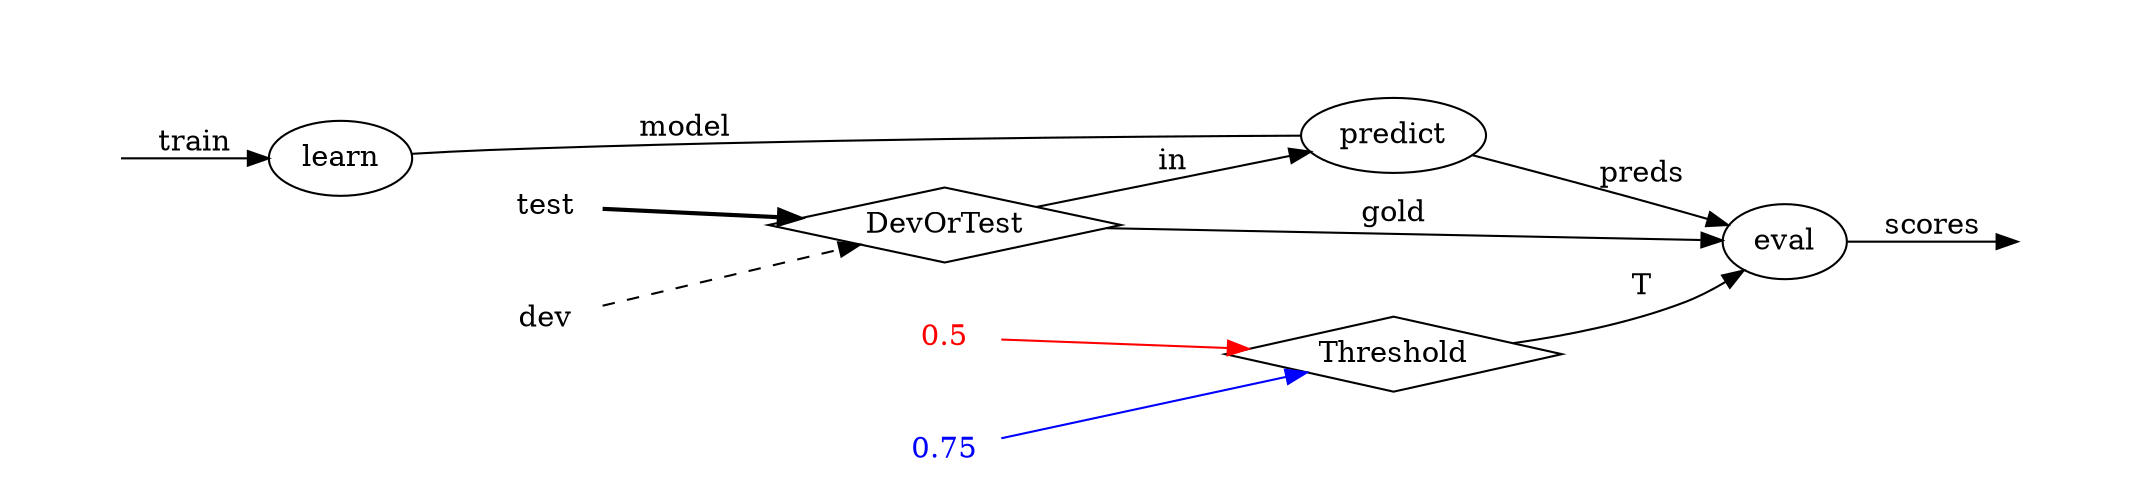 digraph G {
	node [label="\N", ordering=out];
	graph [rankdir="LR"];
	"START" [label="", shape=plaintext];
	"learn";
	"devtest" [label="DevOrTest", shape=diamond];
	"t1" [label="0.5", shape=plaintext, fontcolor=red];
	"t2" [label="0.75", shape=plaintext, fontcolor=blue];
	"thresh" [label="Threshold", shape=diamond];
	"predict" [label="predict"];
	"preds" [label="", shape=plaintext, width=0];
	"eval" [label="eval"];
	"dev" [shape=plaintext];
	"test" [shape=plaintext];
	"STOP" [label="", shape=plaintext];
	"START" -> "learn" [label="train"];
	"learn" -> "predict" [label="model", arrowhead=none];
	"learn" -> "test" [style=invis];
	
	"test" -> "devtest" [style=bold];
	"dev" -> "devtest" [style=dashed];
	
	"t1" -> "thresh" [color=red];
	"t2" -> "thresh" [color=blue];

	"devtest" -> "predict" [label="in"];
	"predict" -> "eval" [label="preds"];
	"devtest" -> "eval" [label="gold"];
	"thresh" -> "eval" [label="T"];
	"eval" -> "STOP" [label="scores"];
}


